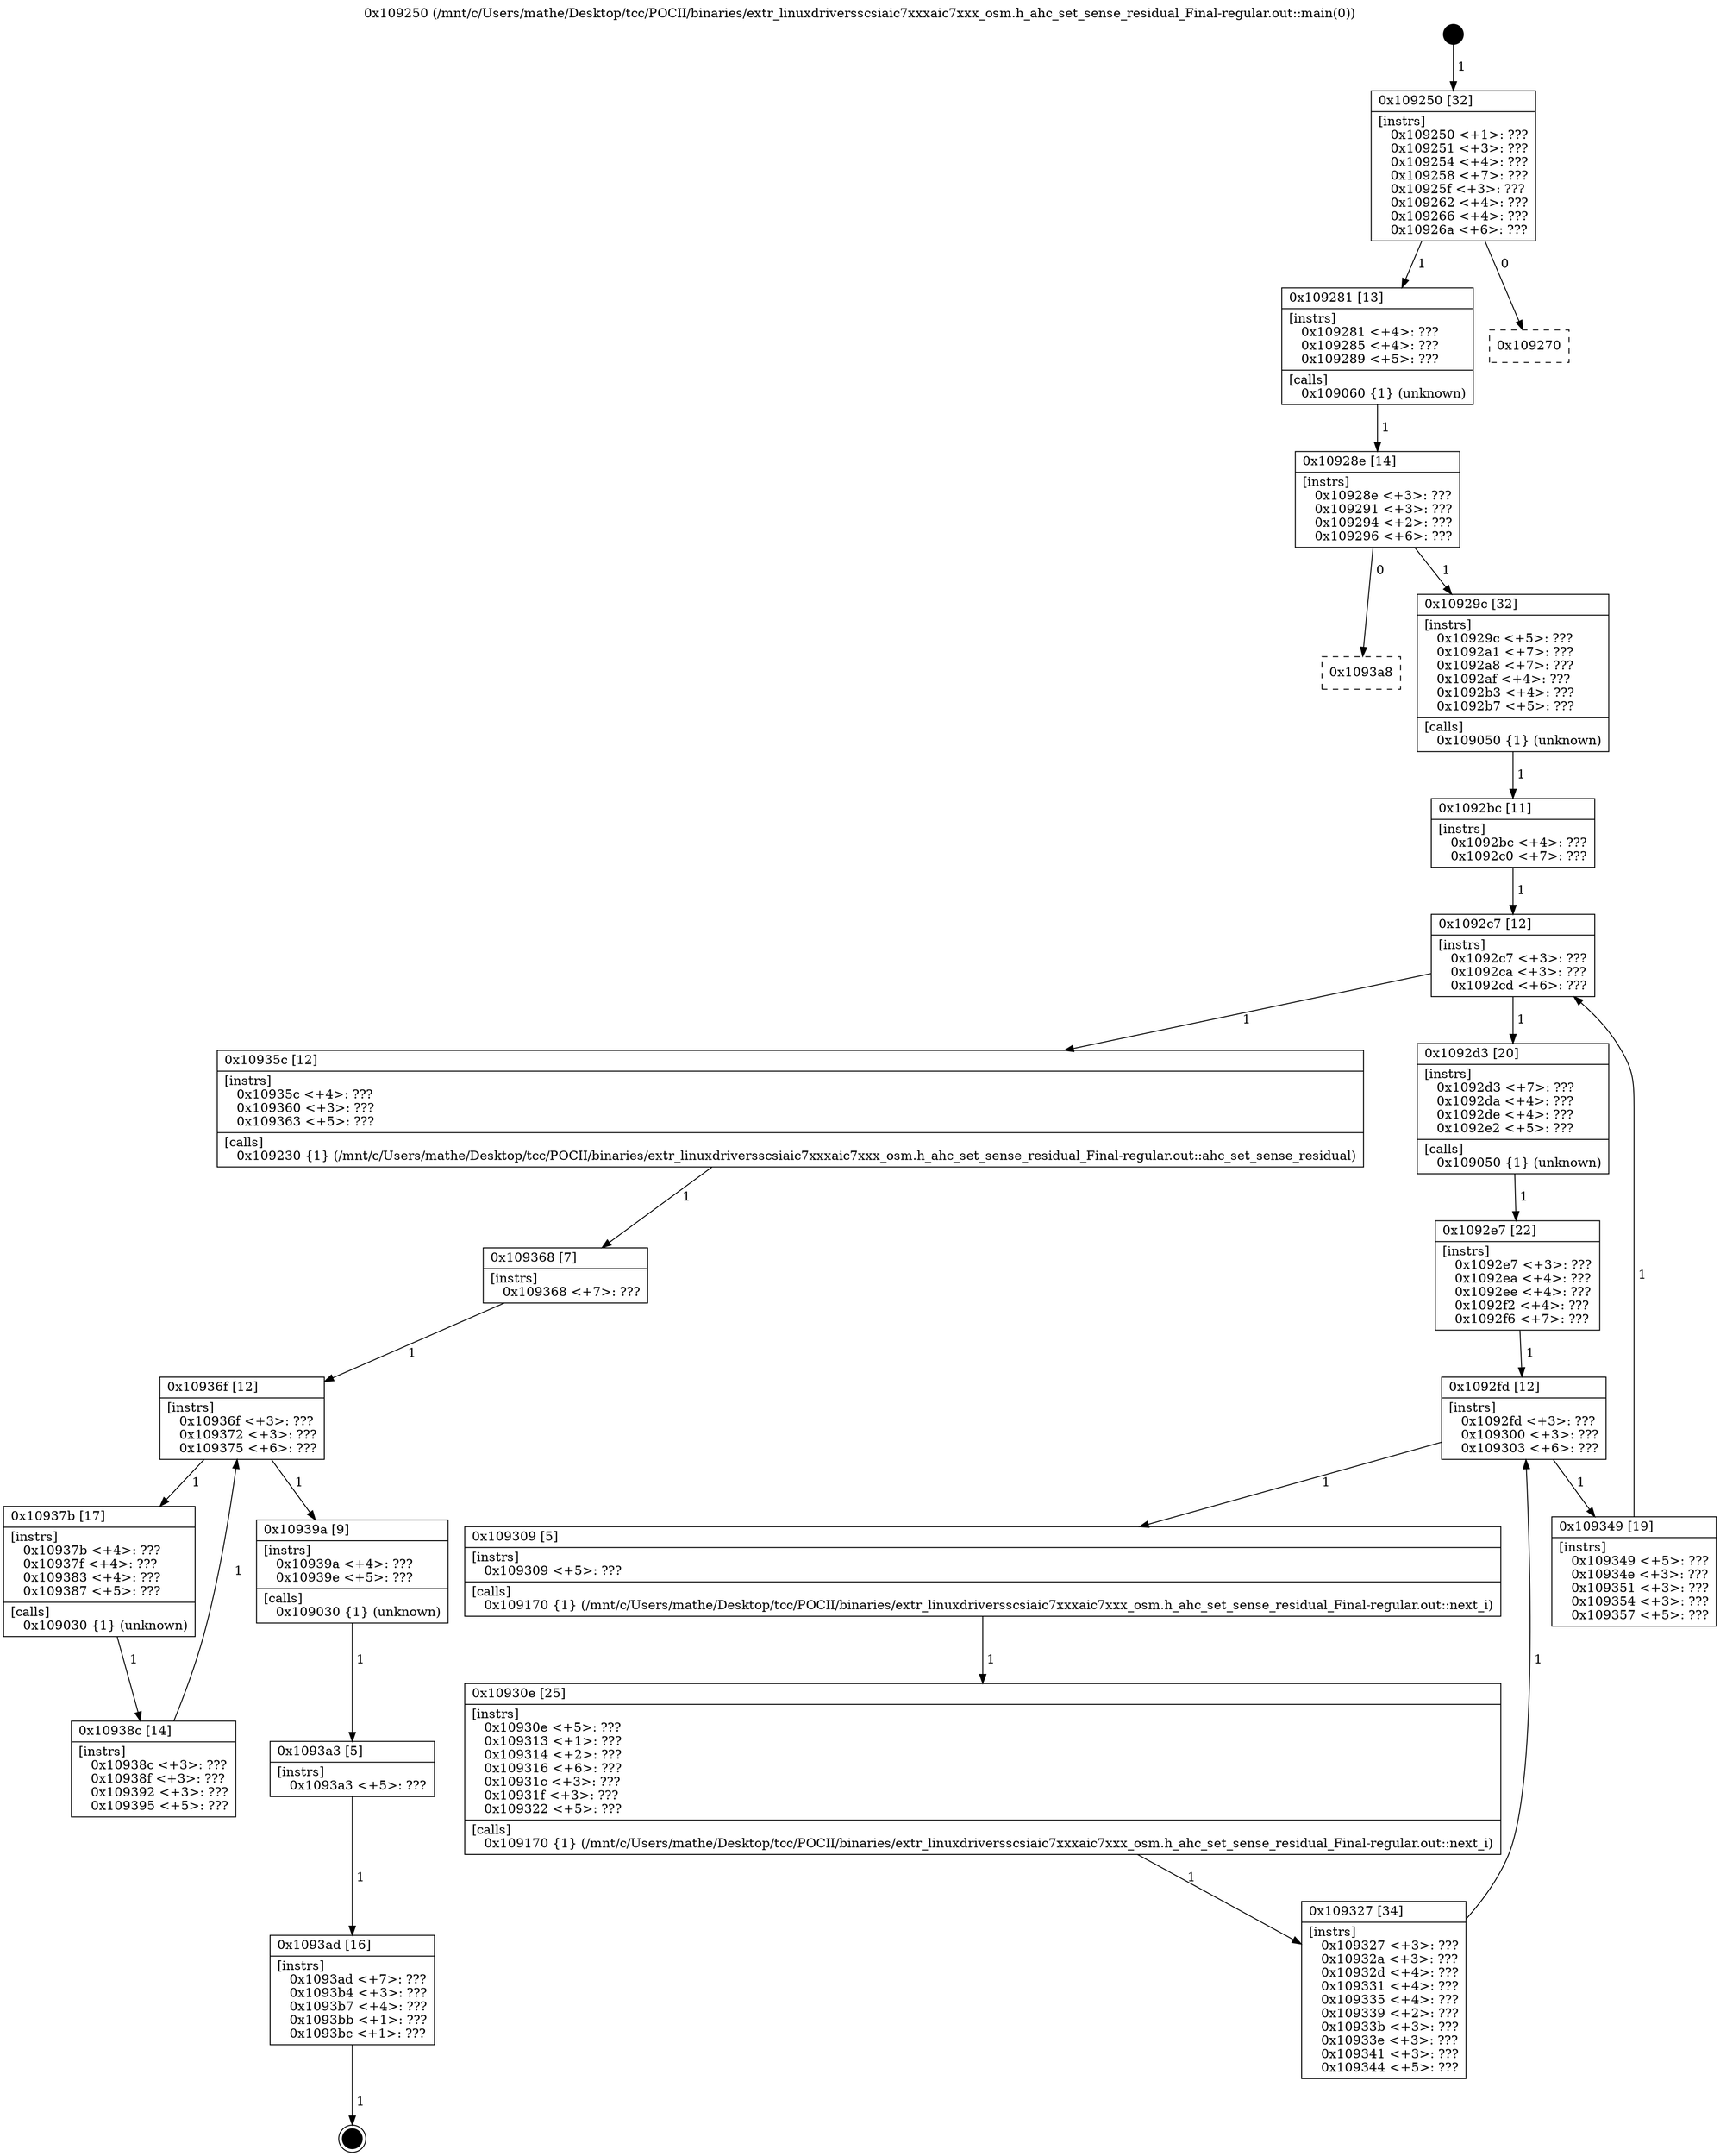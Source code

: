 digraph "0x109250" {
  label = "0x109250 (/mnt/c/Users/mathe/Desktop/tcc/POCII/binaries/extr_linuxdriversscsiaic7xxxaic7xxx_osm.h_ahc_set_sense_residual_Final-regular.out::main(0))"
  labelloc = "t"
  node[shape=record]

  Entry [label="",width=0.3,height=0.3,shape=circle,fillcolor=black,style=filled]
  "0x109250" [label="{
     0x109250 [32]\l
     | [instrs]\l
     &nbsp;&nbsp;0x109250 \<+1\>: ???\l
     &nbsp;&nbsp;0x109251 \<+3\>: ???\l
     &nbsp;&nbsp;0x109254 \<+4\>: ???\l
     &nbsp;&nbsp;0x109258 \<+7\>: ???\l
     &nbsp;&nbsp;0x10925f \<+3\>: ???\l
     &nbsp;&nbsp;0x109262 \<+4\>: ???\l
     &nbsp;&nbsp;0x109266 \<+4\>: ???\l
     &nbsp;&nbsp;0x10926a \<+6\>: ???\l
  }"]
  "0x109281" [label="{
     0x109281 [13]\l
     | [instrs]\l
     &nbsp;&nbsp;0x109281 \<+4\>: ???\l
     &nbsp;&nbsp;0x109285 \<+4\>: ???\l
     &nbsp;&nbsp;0x109289 \<+5\>: ???\l
     | [calls]\l
     &nbsp;&nbsp;0x109060 \{1\} (unknown)\l
  }"]
  "0x109270" [label="{
     0x109270\l
  }", style=dashed]
  "0x10928e" [label="{
     0x10928e [14]\l
     | [instrs]\l
     &nbsp;&nbsp;0x10928e \<+3\>: ???\l
     &nbsp;&nbsp;0x109291 \<+3\>: ???\l
     &nbsp;&nbsp;0x109294 \<+2\>: ???\l
     &nbsp;&nbsp;0x109296 \<+6\>: ???\l
  }"]
  "0x1093a8" [label="{
     0x1093a8\l
  }", style=dashed]
  "0x10929c" [label="{
     0x10929c [32]\l
     | [instrs]\l
     &nbsp;&nbsp;0x10929c \<+5\>: ???\l
     &nbsp;&nbsp;0x1092a1 \<+7\>: ???\l
     &nbsp;&nbsp;0x1092a8 \<+7\>: ???\l
     &nbsp;&nbsp;0x1092af \<+4\>: ???\l
     &nbsp;&nbsp;0x1092b3 \<+4\>: ???\l
     &nbsp;&nbsp;0x1092b7 \<+5\>: ???\l
     | [calls]\l
     &nbsp;&nbsp;0x109050 \{1\} (unknown)\l
  }"]
  Exit [label="",width=0.3,height=0.3,shape=circle,fillcolor=black,style=filled,peripheries=2]
  "0x1092c7" [label="{
     0x1092c7 [12]\l
     | [instrs]\l
     &nbsp;&nbsp;0x1092c7 \<+3\>: ???\l
     &nbsp;&nbsp;0x1092ca \<+3\>: ???\l
     &nbsp;&nbsp;0x1092cd \<+6\>: ???\l
  }"]
  "0x10935c" [label="{
     0x10935c [12]\l
     | [instrs]\l
     &nbsp;&nbsp;0x10935c \<+4\>: ???\l
     &nbsp;&nbsp;0x109360 \<+3\>: ???\l
     &nbsp;&nbsp;0x109363 \<+5\>: ???\l
     | [calls]\l
     &nbsp;&nbsp;0x109230 \{1\} (/mnt/c/Users/mathe/Desktop/tcc/POCII/binaries/extr_linuxdriversscsiaic7xxxaic7xxx_osm.h_ahc_set_sense_residual_Final-regular.out::ahc_set_sense_residual)\l
  }"]
  "0x1092d3" [label="{
     0x1092d3 [20]\l
     | [instrs]\l
     &nbsp;&nbsp;0x1092d3 \<+7\>: ???\l
     &nbsp;&nbsp;0x1092da \<+4\>: ???\l
     &nbsp;&nbsp;0x1092de \<+4\>: ???\l
     &nbsp;&nbsp;0x1092e2 \<+5\>: ???\l
     | [calls]\l
     &nbsp;&nbsp;0x109050 \{1\} (unknown)\l
  }"]
  "0x1092fd" [label="{
     0x1092fd [12]\l
     | [instrs]\l
     &nbsp;&nbsp;0x1092fd \<+3\>: ???\l
     &nbsp;&nbsp;0x109300 \<+3\>: ???\l
     &nbsp;&nbsp;0x109303 \<+6\>: ???\l
  }"]
  "0x109349" [label="{
     0x109349 [19]\l
     | [instrs]\l
     &nbsp;&nbsp;0x109349 \<+5\>: ???\l
     &nbsp;&nbsp;0x10934e \<+3\>: ???\l
     &nbsp;&nbsp;0x109351 \<+3\>: ???\l
     &nbsp;&nbsp;0x109354 \<+3\>: ???\l
     &nbsp;&nbsp;0x109357 \<+5\>: ???\l
  }"]
  "0x109309" [label="{
     0x109309 [5]\l
     | [instrs]\l
     &nbsp;&nbsp;0x109309 \<+5\>: ???\l
     | [calls]\l
     &nbsp;&nbsp;0x109170 \{1\} (/mnt/c/Users/mathe/Desktop/tcc/POCII/binaries/extr_linuxdriversscsiaic7xxxaic7xxx_osm.h_ahc_set_sense_residual_Final-regular.out::next_i)\l
  }"]
  "0x10930e" [label="{
     0x10930e [25]\l
     | [instrs]\l
     &nbsp;&nbsp;0x10930e \<+5\>: ???\l
     &nbsp;&nbsp;0x109313 \<+1\>: ???\l
     &nbsp;&nbsp;0x109314 \<+2\>: ???\l
     &nbsp;&nbsp;0x109316 \<+6\>: ???\l
     &nbsp;&nbsp;0x10931c \<+3\>: ???\l
     &nbsp;&nbsp;0x10931f \<+3\>: ???\l
     &nbsp;&nbsp;0x109322 \<+5\>: ???\l
     | [calls]\l
     &nbsp;&nbsp;0x109170 \{1\} (/mnt/c/Users/mathe/Desktop/tcc/POCII/binaries/extr_linuxdriversscsiaic7xxxaic7xxx_osm.h_ahc_set_sense_residual_Final-regular.out::next_i)\l
  }"]
  "0x109327" [label="{
     0x109327 [34]\l
     | [instrs]\l
     &nbsp;&nbsp;0x109327 \<+3\>: ???\l
     &nbsp;&nbsp;0x10932a \<+3\>: ???\l
     &nbsp;&nbsp;0x10932d \<+4\>: ???\l
     &nbsp;&nbsp;0x109331 \<+4\>: ???\l
     &nbsp;&nbsp;0x109335 \<+4\>: ???\l
     &nbsp;&nbsp;0x109339 \<+2\>: ???\l
     &nbsp;&nbsp;0x10933b \<+3\>: ???\l
     &nbsp;&nbsp;0x10933e \<+3\>: ???\l
     &nbsp;&nbsp;0x109341 \<+3\>: ???\l
     &nbsp;&nbsp;0x109344 \<+5\>: ???\l
  }"]
  "0x1092e7" [label="{
     0x1092e7 [22]\l
     | [instrs]\l
     &nbsp;&nbsp;0x1092e7 \<+3\>: ???\l
     &nbsp;&nbsp;0x1092ea \<+4\>: ???\l
     &nbsp;&nbsp;0x1092ee \<+4\>: ???\l
     &nbsp;&nbsp;0x1092f2 \<+4\>: ???\l
     &nbsp;&nbsp;0x1092f6 \<+7\>: ???\l
  }"]
  "0x1093ad" [label="{
     0x1093ad [16]\l
     | [instrs]\l
     &nbsp;&nbsp;0x1093ad \<+7\>: ???\l
     &nbsp;&nbsp;0x1093b4 \<+3\>: ???\l
     &nbsp;&nbsp;0x1093b7 \<+4\>: ???\l
     &nbsp;&nbsp;0x1093bb \<+1\>: ???\l
     &nbsp;&nbsp;0x1093bc \<+1\>: ???\l
  }"]
  "0x1092bc" [label="{
     0x1092bc [11]\l
     | [instrs]\l
     &nbsp;&nbsp;0x1092bc \<+4\>: ???\l
     &nbsp;&nbsp;0x1092c0 \<+7\>: ???\l
  }"]
  "0x10936f" [label="{
     0x10936f [12]\l
     | [instrs]\l
     &nbsp;&nbsp;0x10936f \<+3\>: ???\l
     &nbsp;&nbsp;0x109372 \<+3\>: ???\l
     &nbsp;&nbsp;0x109375 \<+6\>: ???\l
  }"]
  "0x10939a" [label="{
     0x10939a [9]\l
     | [instrs]\l
     &nbsp;&nbsp;0x10939a \<+4\>: ???\l
     &nbsp;&nbsp;0x10939e \<+5\>: ???\l
     | [calls]\l
     &nbsp;&nbsp;0x109030 \{1\} (unknown)\l
  }"]
  "0x10937b" [label="{
     0x10937b [17]\l
     | [instrs]\l
     &nbsp;&nbsp;0x10937b \<+4\>: ???\l
     &nbsp;&nbsp;0x10937f \<+4\>: ???\l
     &nbsp;&nbsp;0x109383 \<+4\>: ???\l
     &nbsp;&nbsp;0x109387 \<+5\>: ???\l
     | [calls]\l
     &nbsp;&nbsp;0x109030 \{1\} (unknown)\l
  }"]
  "0x10938c" [label="{
     0x10938c [14]\l
     | [instrs]\l
     &nbsp;&nbsp;0x10938c \<+3\>: ???\l
     &nbsp;&nbsp;0x10938f \<+3\>: ???\l
     &nbsp;&nbsp;0x109392 \<+3\>: ???\l
     &nbsp;&nbsp;0x109395 \<+5\>: ???\l
  }"]
  "0x109368" [label="{
     0x109368 [7]\l
     | [instrs]\l
     &nbsp;&nbsp;0x109368 \<+7\>: ???\l
  }"]
  "0x1093a3" [label="{
     0x1093a3 [5]\l
     | [instrs]\l
     &nbsp;&nbsp;0x1093a3 \<+5\>: ???\l
  }"]
  Entry -> "0x109250" [label=" 1"]
  "0x109250" -> "0x109281" [label=" 1"]
  "0x109250" -> "0x109270" [label=" 0"]
  "0x109281" -> "0x10928e" [label=" 1"]
  "0x10928e" -> "0x1093a8" [label=" 0"]
  "0x10928e" -> "0x10929c" [label=" 1"]
  "0x1093ad" -> Exit [label=" 1"]
  "0x10929c" -> "0x1092bc" [label=" 1"]
  "0x1092c7" -> "0x10935c" [label=" 1"]
  "0x1092c7" -> "0x1092d3" [label=" 1"]
  "0x1092d3" -> "0x1092e7" [label=" 1"]
  "0x1092fd" -> "0x109349" [label=" 1"]
  "0x1092fd" -> "0x109309" [label=" 1"]
  "0x109309" -> "0x10930e" [label=" 1"]
  "0x10930e" -> "0x109327" [label=" 1"]
  "0x1092e7" -> "0x1092fd" [label=" 1"]
  "0x109327" -> "0x1092fd" [label=" 1"]
  "0x1093a3" -> "0x1093ad" [label=" 1"]
  "0x1092bc" -> "0x1092c7" [label=" 1"]
  "0x109349" -> "0x1092c7" [label=" 1"]
  "0x10935c" -> "0x109368" [label=" 1"]
  "0x10936f" -> "0x10939a" [label=" 1"]
  "0x10936f" -> "0x10937b" [label=" 1"]
  "0x10937b" -> "0x10938c" [label=" 1"]
  "0x109368" -> "0x10936f" [label=" 1"]
  "0x10938c" -> "0x10936f" [label=" 1"]
  "0x10939a" -> "0x1093a3" [label=" 1"]
}
